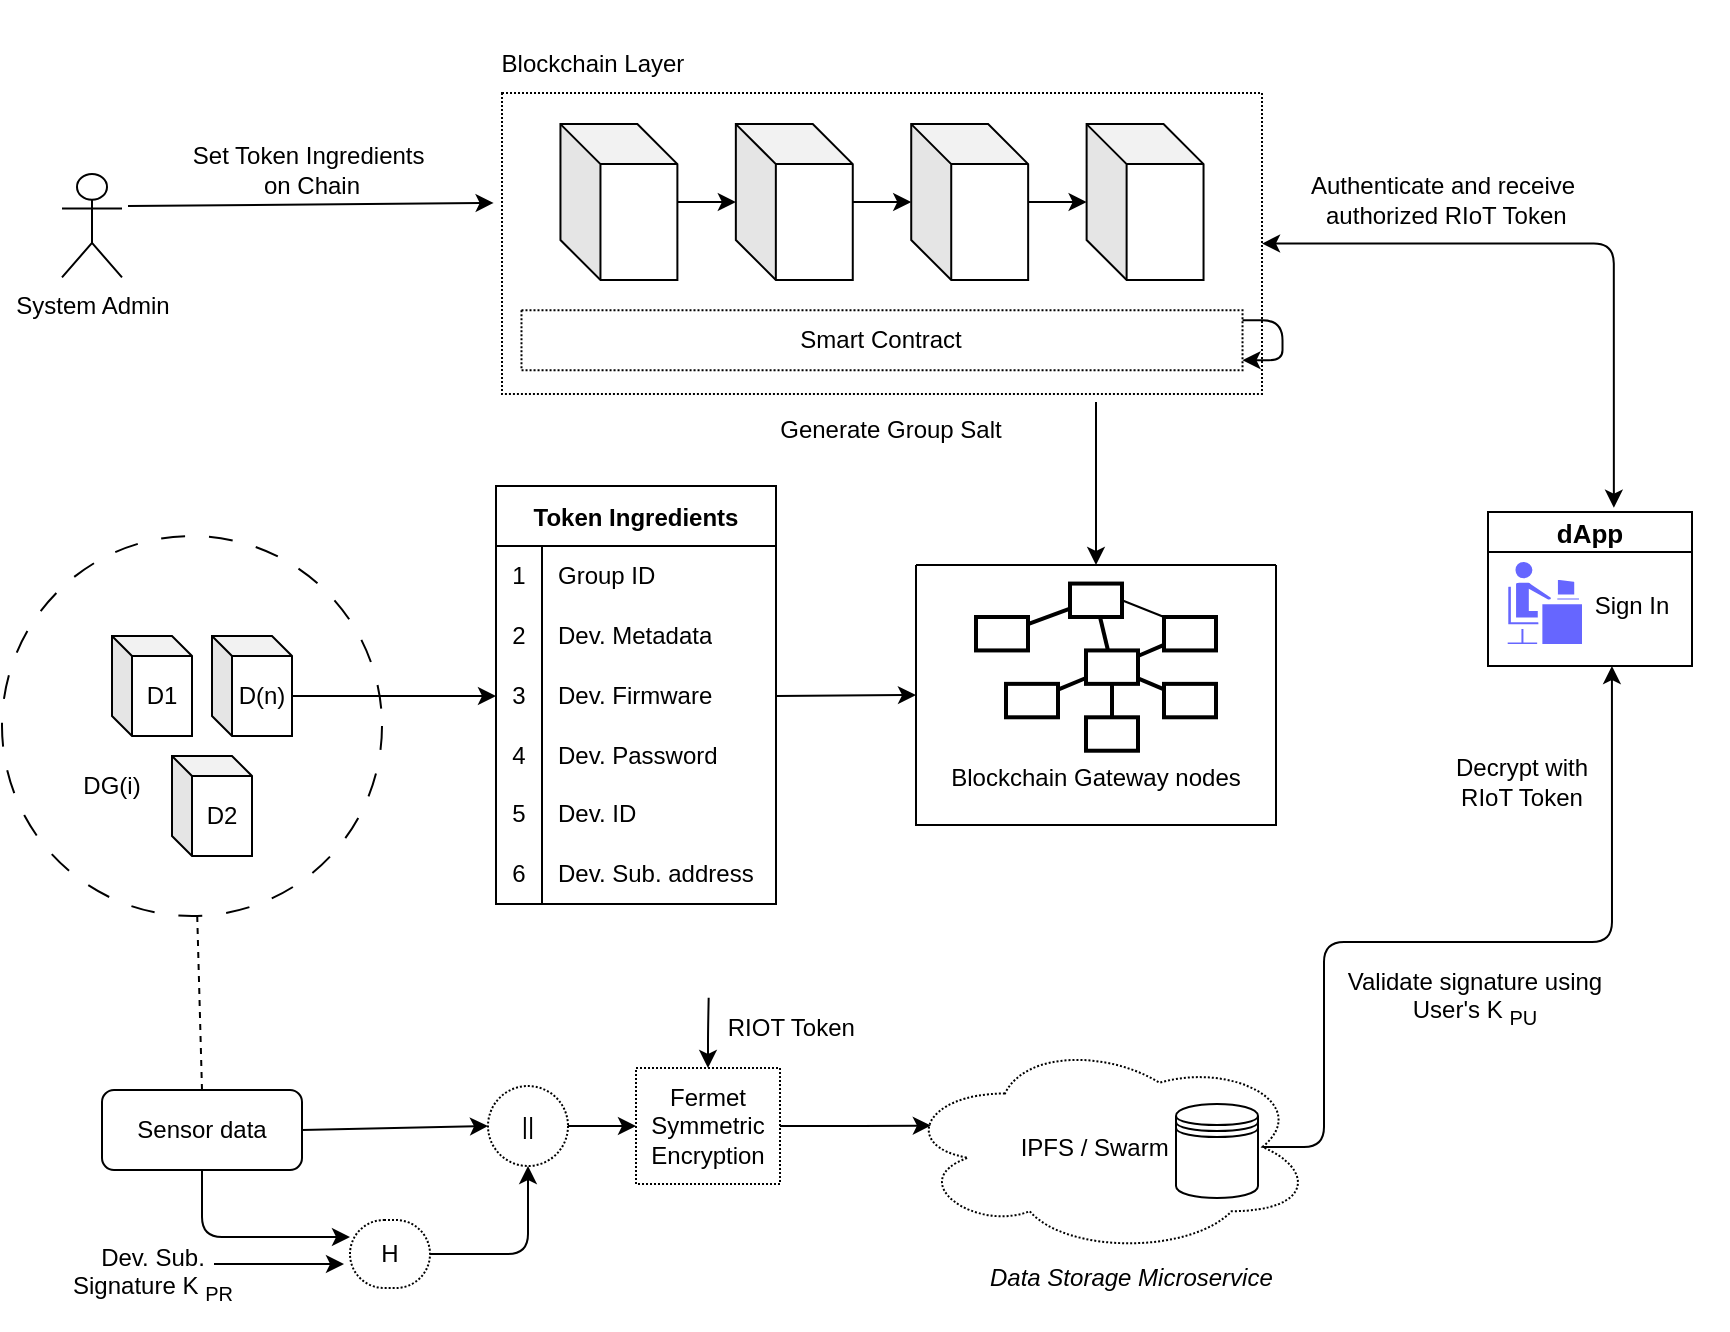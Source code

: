 <mxfile><diagram id="PvkLopsLzcN41GxACe0o" name="Page-1"><mxGraphModel dx="918" dy="809" grid="0" gridSize="10" guides="1" tooltips="1" connect="1" arrows="1" fold="1" page="0" pageScale="1" pageWidth="827" pageHeight="1169" background="none" math="0" shadow="0"><root><mxCell id="0"/><mxCell id="1" parent="0"/><mxCell id="53" style="edgeStyle=none;html=1;exitX=0;exitY=0;exitDx=40;exitDy=30;exitPerimeter=0;entryX=0;entryY=0.5;entryDx=0;entryDy=0;" parent="1" source="5" target="50" edge="1"><mxGeometry relative="1" as="geometry"><mxPoint x="320" y="320" as="targetPoint"/></mxGeometry></mxCell><mxCell id="182" style="edgeStyle=orthogonalEdgeStyle;html=1;exitX=0.5;exitY=1;exitDx=0;exitDy=0;startArrow=none;startFill=0;endArrow=classic;endFill=1;entryX=0;entryY=0.25;entryDx=0;entryDy=0;" parent="1" source="13" target="181" edge="1"><mxGeometry relative="1" as="geometry"><mxPoint x="195.692" y="620" as="targetPoint"/></mxGeometry></mxCell><mxCell id="13" value="&lt;font color=&quot;#000000&quot;&gt;Sensor data&lt;/font&gt;" style="rounded=1;whiteSpace=wrap;html=1;fillStyle=auto;fontColor=#f3ecec;fillColor=none;" parent="1" vertex="1"><mxGeometry x="200" y="492" width="100" height="40" as="geometry"/></mxCell><mxCell id="43" value="Token Ingredients" style="shape=table;startSize=30;container=1;collapsible=0;childLayout=tableLayout;fixedRows=1;rowLines=0;fontStyle=1;" parent="1" vertex="1"><mxGeometry x="397" y="190" width="140" height="209" as="geometry"/></mxCell><mxCell id="44" value="" style="shape=tableRow;horizontal=0;startSize=0;swimlaneHead=0;swimlaneBody=0;top=0;left=0;bottom=0;right=0;collapsible=0;dropTarget=0;fillColor=none;points=[[0,0.5],[1,0.5]];portConstraint=eastwest;" parent="43" vertex="1"><mxGeometry y="30" width="140" height="30" as="geometry"/></mxCell><mxCell id="45" value="1" style="shape=partialRectangle;html=1;whiteSpace=wrap;connectable=0;fillColor=none;top=0;left=0;bottom=0;right=0;overflow=hidden;pointerEvents=1;" parent="44" vertex="1"><mxGeometry width="23" height="30" as="geometry"><mxRectangle width="23" height="30" as="alternateBounds"/></mxGeometry></mxCell><mxCell id="46" value="Group ID" style="shape=partialRectangle;html=1;whiteSpace=wrap;connectable=0;fillColor=none;top=0;left=0;bottom=0;right=0;align=left;spacingLeft=6;overflow=hidden;" parent="44" vertex="1"><mxGeometry x="23" width="117" height="30" as="geometry"><mxRectangle width="117" height="30" as="alternateBounds"/></mxGeometry></mxCell><mxCell id="47" value="" style="shape=tableRow;horizontal=0;startSize=0;swimlaneHead=0;swimlaneBody=0;top=0;left=0;bottom=0;right=0;collapsible=0;dropTarget=0;fillColor=none;points=[[0,0.5],[1,0.5]];portConstraint=eastwest;" parent="43" vertex="1"><mxGeometry y="60" width="140" height="30" as="geometry"/></mxCell><mxCell id="48" value="2" style="shape=partialRectangle;html=1;whiteSpace=wrap;connectable=0;fillColor=none;top=0;left=0;bottom=0;right=0;overflow=hidden;" parent="47" vertex="1"><mxGeometry width="23" height="30" as="geometry"><mxRectangle width="23" height="30" as="alternateBounds"/></mxGeometry></mxCell><mxCell id="49" value="Dev. Metadata" style="shape=partialRectangle;html=1;whiteSpace=wrap;connectable=0;fillColor=none;top=0;left=0;bottom=0;right=0;align=left;spacingLeft=6;overflow=hidden;" parent="47" vertex="1"><mxGeometry x="23" width="117" height="30" as="geometry"><mxRectangle width="117" height="30" as="alternateBounds"/></mxGeometry></mxCell><mxCell id="50" value="" style="shape=tableRow;horizontal=0;startSize=0;swimlaneHead=0;swimlaneBody=0;top=0;left=0;bottom=0;right=0;collapsible=0;dropTarget=0;fillColor=none;points=[[0,0.5],[1,0.5]];portConstraint=eastwest;" parent="43" vertex="1"><mxGeometry y="90" width="140" height="30" as="geometry"/></mxCell><mxCell id="51" value="3" style="shape=partialRectangle;html=1;whiteSpace=wrap;connectable=0;fillColor=none;top=0;left=0;bottom=0;right=0;overflow=hidden;" parent="50" vertex="1"><mxGeometry width="23" height="30" as="geometry"><mxRectangle width="23" height="30" as="alternateBounds"/></mxGeometry></mxCell><mxCell id="52" value="Dev. Firmware" style="shape=partialRectangle;html=1;whiteSpace=wrap;connectable=0;fillColor=none;top=0;left=0;bottom=0;right=0;align=left;spacingLeft=6;overflow=hidden;" parent="50" vertex="1"><mxGeometry x="23" width="117" height="30" as="geometry"><mxRectangle width="117" height="30" as="alternateBounds"/></mxGeometry></mxCell><mxCell id="54" style="shape=tableRow;horizontal=0;startSize=0;swimlaneHead=0;swimlaneBody=0;top=0;left=0;bottom=0;right=0;collapsible=0;dropTarget=0;fillColor=none;points=[[0,0.5],[1,0.5]];portConstraint=eastwest;" parent="43" vertex="1"><mxGeometry y="120" width="140" height="29" as="geometry"/></mxCell><mxCell id="55" value="4" style="shape=partialRectangle;html=1;whiteSpace=wrap;connectable=0;fillColor=none;top=0;left=0;bottom=0;right=0;overflow=hidden;" parent="54" vertex="1"><mxGeometry width="23" height="29" as="geometry"><mxRectangle width="23" height="29" as="alternateBounds"/></mxGeometry></mxCell><mxCell id="56" value="Dev. Password" style="shape=partialRectangle;html=1;whiteSpace=wrap;connectable=0;fillColor=none;top=0;left=0;bottom=0;right=0;align=left;spacingLeft=6;overflow=hidden;" parent="54" vertex="1"><mxGeometry x="23" width="117" height="29" as="geometry"><mxRectangle width="117" height="29" as="alternateBounds"/></mxGeometry></mxCell><mxCell id="57" style="shape=tableRow;horizontal=0;startSize=0;swimlaneHead=0;swimlaneBody=0;top=0;left=0;bottom=0;right=0;collapsible=0;dropTarget=0;fillColor=none;points=[[0,0.5],[1,0.5]];portConstraint=eastwest;" parent="43" vertex="1"><mxGeometry y="149" width="140" height="30" as="geometry"/></mxCell><mxCell id="58" value="5" style="shape=partialRectangle;html=1;whiteSpace=wrap;connectable=0;fillColor=none;top=0;left=0;bottom=0;right=0;overflow=hidden;" parent="57" vertex="1"><mxGeometry width="23" height="30" as="geometry"><mxRectangle width="23" height="30" as="alternateBounds"/></mxGeometry></mxCell><mxCell id="59" value="Dev. ID" style="shape=partialRectangle;html=1;whiteSpace=wrap;connectable=0;fillColor=none;top=0;left=0;bottom=0;right=0;align=left;spacingLeft=6;overflow=hidden;" parent="57" vertex="1"><mxGeometry x="23" width="117" height="30" as="geometry"><mxRectangle width="117" height="30" as="alternateBounds"/></mxGeometry></mxCell><mxCell id="60" style="shape=tableRow;horizontal=0;startSize=0;swimlaneHead=0;swimlaneBody=0;top=0;left=0;bottom=0;right=0;collapsible=0;dropTarget=0;fillColor=none;points=[[0,0.5],[1,0.5]];portConstraint=eastwest;" parent="43" vertex="1"><mxGeometry y="179" width="140" height="30" as="geometry"/></mxCell><mxCell id="61" value="6" style="shape=partialRectangle;html=1;whiteSpace=wrap;connectable=0;fillColor=none;top=0;left=0;bottom=0;right=0;overflow=hidden;" parent="60" vertex="1"><mxGeometry width="23" height="30" as="geometry"><mxRectangle width="23" height="30" as="alternateBounds"/></mxGeometry></mxCell><mxCell id="62" value="Dev. Sub. address" style="shape=partialRectangle;html=1;whiteSpace=wrap;connectable=0;fillColor=none;top=0;left=0;bottom=0;right=0;align=left;spacingLeft=6;overflow=hidden;" parent="60" vertex="1"><mxGeometry x="23" width="117" height="30" as="geometry"><mxRectangle width="117" height="30" as="alternateBounds"/></mxGeometry></mxCell><mxCell id="116" style="edgeStyle=none;html=1;strokeColor=#000000;fontColor=#000000;entryX=-0.011;entryY=0.365;entryDx=0;entryDy=0;entryPerimeter=0;" parent="1" target="152" edge="1"><mxGeometry relative="1" as="geometry"><mxPoint x="390" y="-50" as="targetPoint"/><mxPoint x="213" y="50" as="sourcePoint"/></mxGeometry></mxCell><mxCell id="64" value="System Admin" style="shape=umlActor;verticalLabelPosition=bottom;verticalAlign=top;html=1;outlineConnect=0;" parent="1" vertex="1"><mxGeometry x="180" y="34" width="30" height="51.67" as="geometry"/></mxCell><mxCell id="134" value="&lt;font color=&quot;#000000&quot;&gt;Authenticate and receive&lt;br&gt;&amp;nbsp;authorized RIoT Token&lt;/font&gt;" style="text;html=1;align=center;verticalAlign=middle;resizable=0;points=[];autosize=1;strokeColor=none;fillColor=none;fontColor=#FFFFFF;" parent="1" vertex="1"><mxGeometry x="795" y="26" width="150" height="41" as="geometry"/></mxCell><mxCell id="171" value="Decrypt with RIoT Token" style="text;html=1;strokeColor=none;fillColor=none;align=center;verticalAlign=middle;whiteSpace=wrap;rounded=0;dashed=1;dashPattern=1 1;" parent="1" vertex="1"><mxGeometry x="865" y="323" width="90" height="30" as="geometry"/></mxCell><mxCell id="173" value="" style="group;" parent="1" vertex="1" connectable="0"><mxGeometry x="400" y="-53" width="380" height="234" as="geometry"/></mxCell><mxCell id="119" value="&lt;font color=&quot;#000000&quot;&gt;Blockchain Layer&lt;/font&gt;" style="text;html=1;strokeColor=none;fillColor=none;align=center;verticalAlign=middle;whiteSpace=wrap;rounded=0;dashed=1;dashPattern=1 1;labelBackgroundColor=none;fillStyle=dots;fontColor=#FFFFFF;" parent="173" vertex="1"><mxGeometry x="-12.667" y="9" width="116.923" height="46.539" as="geometry"/></mxCell><mxCell id="152" value="" style="rounded=0;whiteSpace=wrap;html=1;dashed=1;dashPattern=1 1;" parent="173" vertex="1"><mxGeometry y="46.54" width="380" height="150.46" as="geometry"/></mxCell><mxCell id="141" value="Smart Contract" style="text;html=1;strokeColor=none;fillColor=none;align=center;verticalAlign=middle;whiteSpace=wrap;rounded=0;" parent="173" vertex="1"><mxGeometry x="136.41" y="146.861" width="107.179" height="46.539" as="geometry"/></mxCell><mxCell id="144" value="" style="shape=cube;whiteSpace=wrap;html=1;boundedLbl=1;backgroundOutline=1;darkOpacity=0.05;darkOpacity2=0.1;size=20;" parent="173" vertex="1"><mxGeometry x="29.231" y="62.05" width="58.462" height="77.95" as="geometry"/></mxCell><mxCell id="146" value="" style="shape=cube;whiteSpace=wrap;html=1;boundedLbl=1;backgroundOutline=1;darkOpacity=0.05;darkOpacity2=0.1;size=20;" parent="173" vertex="1"><mxGeometry x="116.923" y="62.05" width="58.462" height="77.95" as="geometry"/></mxCell><mxCell id="147" value="" style="edgeStyle=none;html=1;" parent="173" source="144" target="146" edge="1"><mxGeometry relative="1" as="geometry"/></mxCell><mxCell id="148" value="" style="shape=cube;whiteSpace=wrap;html=1;boundedLbl=1;backgroundOutline=1;darkOpacity=0.05;darkOpacity2=0.1;size=20;" parent="173" vertex="1"><mxGeometry x="204.615" y="62.05" width="58.462" height="77.95" as="geometry"/></mxCell><mxCell id="149" value="" style="edgeStyle=none;html=1;" parent="173" source="146" target="148" edge="1"><mxGeometry relative="1" as="geometry"/></mxCell><mxCell id="150" value="" style="shape=cube;whiteSpace=wrap;html=1;boundedLbl=1;backgroundOutline=1;darkOpacity=0.05;darkOpacity2=0.1;size=20;direction=east;" parent="173" vertex="1"><mxGeometry x="292.308" y="62.05" width="58.462" height="77.95" as="geometry"/></mxCell><mxCell id="151" value="" style="edgeStyle=none;html=1;" parent="173" source="148" target="150" edge="1"><mxGeometry relative="1" as="geometry"/></mxCell><mxCell id="198" value="" style="rounded=0;whiteSpace=wrap;html=1;dashed=1;dashPattern=1 1;fillColor=none;" parent="173" vertex="1"><mxGeometry x="9.744" y="155.13" width="360.513" height="30" as="geometry"/></mxCell><mxCell id="199" style="edgeStyle=elbowEdgeStyle;html=1;startArrow=none;startFill=0;endArrow=classic;endFill=1;" parent="173" source="198" target="198" edge="1"><mxGeometry relative="1" as="geometry"/></mxCell><mxCell id="200" value="Generate Group Salt" style="text;html=1;strokeColor=none;fillColor=none;align=center;verticalAlign=middle;whiteSpace=wrap;rounded=0;dashed=1;dashPattern=1 1;" parent="173" vertex="1"><mxGeometry x="136.41" y="200.0" width="116.923" height="30" as="geometry"/></mxCell><mxCell id="183" style="html=1;exitX=1;exitY=0.5;exitDx=0;exitDy=0;entryX=0.5;entryY=1;entryDx=0;entryDy=0;startArrow=none;startFill=0;endArrow=classic;endFill=1;" parent="1" source="181" target="205" edge="1"><mxGeometry relative="1" as="geometry"><mxPoint x="340.0" y="623" as="targetPoint"/><Array as="points"><mxPoint x="413" y="574"/></Array></mxGeometry></mxCell><mxCell id="181" value="H" style="rounded=1;whiteSpace=wrap;html=1;dashed=1;dashPattern=1 1;fillColor=none;arcSize=50;" parent="1" vertex="1"><mxGeometry x="324" y="557" width="40" height="34" as="geometry"/></mxCell><mxCell id="201" value="" style="endArrow=classic;html=1;" parent="1" edge="1"><mxGeometry width="50" height="50" relative="1" as="geometry"><mxPoint x="256" y="579" as="sourcePoint"/><mxPoint x="321" y="579" as="targetPoint"/></mxGeometry></mxCell><mxCell id="202" value="Dev. Sub. Signature K &lt;sub&gt;PR&lt;/sub&gt;" style="text;html=1;strokeColor=none;fillColor=none;align=center;verticalAlign=middle;whiteSpace=wrap;rounded=0;dashed=1;dashPattern=1 1;" parent="1" vertex="1"><mxGeometry x="183" y="569" width="85" height="30" as="geometry"/></mxCell><mxCell id="204" value="" style="endArrow=classic;html=1;exitX=1;exitY=0.5;exitDx=0;exitDy=0;entryX=0;entryY=0.5;entryDx=0;entryDy=0;" parent="1" source="13" target="205" edge="1"><mxGeometry width="50" height="50" relative="1" as="geometry"><mxPoint x="250" y="570" as="sourcePoint"/><mxPoint x="300" y="530" as="targetPoint"/></mxGeometry></mxCell><mxCell id="207" style="edgeStyle=elbowEdgeStyle;html=1;entryX=0;entryY=0.5;entryDx=0;entryDy=0;startArrow=none;startFill=0;endArrow=classic;endFill=1;" parent="1" source="205" target="206" edge="1"><mxGeometry relative="1" as="geometry"/></mxCell><mxCell id="205" value="||" style="ellipse;whiteSpace=wrap;html=1;aspect=fixed;dashed=1;dashPattern=1 1;fillColor=none;" parent="1" vertex="1"><mxGeometry x="393" y="490" width="40" height="40" as="geometry"/></mxCell><mxCell id="242" style="edgeStyle=orthogonalEdgeStyle;html=1;exitX=1;exitY=0.5;exitDx=0;exitDy=0;entryX=0.07;entryY=0.4;entryDx=0;entryDy=0;entryPerimeter=0;startArrow=none;startFill=0;elbow=vertical;" parent="1" source="206" target="212" edge="1"><mxGeometry relative="1" as="geometry"/></mxCell><mxCell id="247" style="edgeStyle=orthogonalEdgeStyle;html=1;exitX=0.5;exitY=0;exitDx=0;exitDy=0;startArrow=classic;startFill=1;endArrow=none;endFill=0;elbow=vertical;" parent="1" source="206" edge="1"><mxGeometry relative="1" as="geometry"><mxPoint x="503.333" y="445.833" as="targetPoint"/></mxGeometry></mxCell><mxCell id="206" value="Fermet Symmetric Encryption" style="rounded=0;whiteSpace=wrap;html=1;dashed=1;dashPattern=1 1;fillColor=none;" parent="1" vertex="1"><mxGeometry x="467" y="481" width="72" height="58" as="geometry"/></mxCell><mxCell id="208" value="&amp;nbsp;RIOT Token" style="text;html=1;strokeColor=none;fillColor=none;align=center;verticalAlign=middle;whiteSpace=wrap;rounded=0;dashed=1;dashPattern=1 1;" parent="1" vertex="1"><mxGeometry x="463" y="446" width="160" height="30" as="geometry"/></mxCell><mxCell id="209" value="" style="endArrow=none;dashed=1;html=1;exitX=0.5;exitY=0;exitDx=0;exitDy=0;" parent="1" source="13" target="6" edge="1"><mxGeometry width="50" height="50" relative="1" as="geometry"><mxPoint x="180" y="490" as="sourcePoint"/><mxPoint x="230" y="440" as="targetPoint"/></mxGeometry></mxCell><mxCell id="234" style="edgeStyle=orthogonalEdgeStyle;html=1;exitX=0.875;exitY=0.5;exitDx=0;exitDy=0;exitPerimeter=0;entryX=0.5;entryY=1;entryDx=0;entryDy=0;elbow=vertical;" parent="1" source="212" target="131" edge="1"><mxGeometry relative="1" as="geometry"><Array as="points"><mxPoint x="811" y="521"/><mxPoint x="811" y="418"/><mxPoint x="955" y="418"/></Array></mxGeometry></mxCell><mxCell id="212" value="IPFS / Swarm&amp;nbsp; &amp;nbsp;&amp;nbsp;" style="ellipse;shape=cloud;whiteSpace=wrap;html=1;dashed=1;dashPattern=1 1;fillColor=none;" parent="1" vertex="1"><mxGeometry x="600" y="467" width="206" height="107" as="geometry"/></mxCell><mxCell id="10" value="&lt;font color=&quot;#ffffff&quot;&gt;DB&lt;/font&gt;" style="shape=datastore;whiteSpace=wrap;html=1;fillStyle=auto;strokeColor=default;fontSize=20;fontColor=#FF0000;fillColor=none;gradientColor=none;" parent="1" vertex="1"><mxGeometry x="737" y="499" width="41" height="47" as="geometry"/></mxCell><mxCell id="214" value="&lt;i style=&quot;border-color: rgb(0, 0, 0); font-family: Helvetica; font-size: 12px; font-variant-ligatures: normal; font-variant-caps: normal; font-weight: 400; letter-spacing: normal; orphans: 2; text-align: center; text-indent: 0px; text-transform: none; widows: 2; word-spacing: 0px; -webkit-text-stroke-width: 0px; text-decoration-thickness: initial; text-decoration-style: initial; text-decoration-color: initial;&quot;&gt;&lt;font color=&quot;#000000&quot; style=&quot;border-color: rgb(0, 0, 0); font-size: 12px;&quot;&gt;Data Storage Microservice&lt;/font&gt;&lt;/i&gt;" style="text;whiteSpace=wrap;html=1;fontColor=#FFFFFF;" parent="1" vertex="1"><mxGeometry x="642" y="572" width="170" height="40" as="geometry"/></mxCell><mxCell id="215" value="Validate signature using User's K &lt;sub&gt;PU&lt;/sub&gt;" style="text;html=1;strokeColor=none;fillColor=none;align=center;verticalAlign=middle;whiteSpace=wrap;rounded=0;dashed=1;dashPattern=1 1;" parent="1" vertex="1"><mxGeometry x="818" y="431" width="137" height="30" as="geometry"/></mxCell><mxCell id="172" value="" style="group;" parent="1" vertex="1" connectable="0"><mxGeometry x="607" y="229.5" width="180" height="130" as="geometry"/></mxCell><mxCell id="166" value="" style="swimlane;startSize=0;" parent="172" vertex="1"><mxGeometry width="180" height="130" as="geometry"/></mxCell><mxCell id="167" value="Blockchain Gateway nodes" style="text;html=1;strokeColor=none;fillColor=none;align=center;verticalAlign=middle;whiteSpace=wrap;rounded=0;" parent="166" vertex="1"><mxGeometry x="10" y="92.857" width="160" height="27.857" as="geometry"/></mxCell><mxCell id="169" value="" style="group;" parent="172" vertex="1" connectable="0"><mxGeometry x="30" y="9.286" width="120" height="83.571" as="geometry"/></mxCell><mxCell id="177" style="edgeStyle=none;html=1;exitX=1;exitY=0.5;exitDx=0;exitDy=0;entryX=0;entryY=0;entryDx=0;entryDy=0;endArrow=none;endFill=0;" parent="169" source="153" target="155" edge="1"><mxGeometry relative="1" as="geometry"/></mxCell><mxCell id="153" value="" style="strokeWidth=2;dashed=0;align=center;fontSize=8;shape=rect;fillColor=none;strokeColor=#000000;" parent="169" vertex="1"><mxGeometry x="47" width="26" height="16.714" as="geometry"/></mxCell><mxCell id="154" value="" style="strokeWidth=2;dashed=0;align=center;fontSize=8;shape=rect;fillColor=none;strokeColor=#000000;" parent="169" vertex="1"><mxGeometry y="16.714" width="26" height="16.714" as="geometry"/></mxCell><mxCell id="155" value="" style="strokeWidth=2;dashed=0;align=center;fontSize=8;shape=rect;fillColor=none;strokeColor=#000000;" parent="169" vertex="1"><mxGeometry x="94" y="16.714" width="26" height="16.714" as="geometry"/></mxCell><mxCell id="156" value="" style="strokeWidth=2;dashed=0;align=center;fontSize=8;shape=rect;fillColor=none;strokeColor=#000000;" parent="169" vertex="1"><mxGeometry x="15" y="50.143" width="26" height="16.714" as="geometry"/></mxCell><mxCell id="157" value="" style="strokeWidth=2;dashed=0;align=center;fontSize=8;shape=rect;fillColor=none;strokeColor=#000000;" parent="169" vertex="1"><mxGeometry x="94" y="50.143" width="26" height="16.714" as="geometry"/></mxCell><mxCell id="158" value="" style="strokeWidth=2;dashed=0;align=center;fontSize=8;shape=rect;fillColor=none;strokeColor=#000000;" parent="169" vertex="1"><mxGeometry x="55" y="66.857" width="26" height="16.714" as="geometry"/></mxCell><mxCell id="159" value="" style="strokeWidth=2;dashed=0;align=center;fontSize=8;shape=rect;fillColor=none;strokeColor=#000000;" parent="169" vertex="1"><mxGeometry x="55" y="33.429" width="26" height="16.714" as="geometry"/></mxCell><mxCell id="160" value="" style="edgeStyle=none;endArrow=none;dashed=0;html=1;strokeWidth=2;" parent="169" source="159" target="153" edge="1"><mxGeometry relative="1" as="geometry"/></mxCell><mxCell id="161" value="" style="edgeStyle=none;endArrow=none;dashed=0;html=1;strokeWidth=2;exitX=0;exitY=0.75;exitDx=0;exitDy=0;" parent="169" source="153" target="154" edge="1"><mxGeometry relative="1" as="geometry"/></mxCell><mxCell id="162" value="" style="edgeStyle=none;endArrow=none;dashed=0;html=1;strokeWidth=2;" parent="169" source="159" target="155" edge="1"><mxGeometry relative="1" as="geometry"/></mxCell><mxCell id="163" value="" style="edgeStyle=none;endArrow=none;dashed=0;html=1;strokeWidth=2;" parent="169" source="159" target="156" edge="1"><mxGeometry relative="1" as="geometry"/></mxCell><mxCell id="164" value="" style="edgeStyle=none;endArrow=none;dashed=0;html=1;strokeWidth=2;" parent="169" source="159" target="157" edge="1"><mxGeometry relative="1" as="geometry"/></mxCell><mxCell id="165" value="" style="edgeStyle=none;endArrow=none;dashed=0;html=1;strokeWidth=2;" parent="169" source="159" target="158" edge="1"><mxGeometry relative="1" as="geometry"/></mxCell><mxCell id="217" style="edgeStyle=none;html=1;exitX=1;exitY=0.5;exitDx=0;exitDy=0;entryX=0;entryY=0.5;entryDx=0;entryDy=0;" parent="1" source="50" target="166" edge="1"><mxGeometry relative="1" as="geometry"><mxPoint x="609" y="265" as="targetPoint"/></mxGeometry></mxCell><mxCell id="218" style="edgeStyle=none;html=1;entryX=0.5;entryY=0;entryDx=0;entryDy=0;" parent="1" target="166" edge="1"><mxGeometry relative="1" as="geometry"><mxPoint x="693" y="203" as="targetPoint"/><mxPoint x="697" y="148" as="sourcePoint"/></mxGeometry></mxCell><mxCell id="222" value="&lt;span style=&quot;&quot;&gt;Set Token&amp;nbsp;&lt;/span&gt;&lt;span style=&quot;&quot;&gt;Ingredients&amp;nbsp;&lt;br&gt;&lt;/span&gt;&lt;span style=&quot;&quot;&gt;on Chain&lt;/span&gt;" style="text;strokeColor=none;align=center;fillColor=none;html=1;verticalAlign=middle;whiteSpace=wrap;rounded=0;" parent="1" vertex="1"><mxGeometry x="233" y="17" width="144" height="30" as="geometry"/></mxCell><mxCell id="227" value="" style="group" parent="1" vertex="1" connectable="0"><mxGeometry x="893" y="190" width="120" height="90" as="geometry"/></mxCell><mxCell id="130" value="dApp" style="swimlane;fillStyle=solid;strokeColor=default;fontSize=13;fontColor=#000000;fillColor=none;gradientColor=none;startSize=20;container=0;" parent="227" vertex="1"><mxGeometry y="13" width="102" height="77" as="geometry"/></mxCell><mxCell id="131" value="&lt;font style=&quot;font-size: 12px;&quot;&gt;&lt;br&gt;&lt;/font&gt;" style="text;html=1;strokeColor=none;fillColor=none;align=center;verticalAlign=middle;whiteSpace=wrap;rounded=0;fillStyle=solid;fontSize=22;fontColor=#FF0000;" parent="227" vertex="1"><mxGeometry x="3.93" y="20" width="116.07" height="70" as="geometry"/></mxCell><mxCell id="136" value="" style="shape=mxgraph.cisco.people.androgenous_person;html=1;pointerEvents=1;dashed=0;fillColor=#6666FF;strokeColor=#ffffff;strokeWidth=2;verticalLabelPosition=bottom;verticalAlign=top;align=center;outlineConnect=0;fillStyle=solid;fontSize=22;fontColor=#000000;" parent="227" vertex="1"><mxGeometry x="8.85" y="37" width="39.15" height="43" as="geometry"/></mxCell><mxCell id="139" value="&lt;font color=&quot;#000000&quot;&gt;Sign In&lt;/font&gt;" style="text;html=1;strokeColor=none;fillColor=none;align=center;verticalAlign=middle;whiteSpace=wrap;rounded=0;dashed=1;dashPattern=1 1;labelBackgroundColor=none;fillStyle=dots;fontColor=#FFFFFF;" parent="227" vertex="1"><mxGeometry x="42" y="40" width="60" height="40" as="geometry"/></mxCell><mxCell id="229" value="" style="group" parent="1" vertex="1" connectable="0"><mxGeometry x="150" y="215" width="190" height="190" as="geometry"/></mxCell><mxCell id="6" value="" style="ellipse;whiteSpace=wrap;html=1;aspect=fixed;dashed=1;dashPattern=12 12;fillColor=none;" parent="229" vertex="1"><mxGeometry width="190" height="190" as="geometry"/></mxCell><mxCell id="2" value="D1" style="shape=cube;whiteSpace=wrap;html=1;boundedLbl=1;backgroundOutline=1;darkOpacity=0.05;darkOpacity2=0.1;size=10;fillColor=none;" parent="229" vertex="1"><mxGeometry x="55" y="50" width="40" height="50" as="geometry"/></mxCell><mxCell id="4" value="D2" style="shape=cube;whiteSpace=wrap;html=1;boundedLbl=1;backgroundOutline=1;darkOpacity=0.05;darkOpacity2=0.1;size=10;fillColor=none;" parent="229" vertex="1"><mxGeometry x="85" y="110" width="40" height="50" as="geometry"/></mxCell><mxCell id="5" value="D(n)" style="shape=cube;whiteSpace=wrap;html=1;boundedLbl=1;backgroundOutline=1;darkOpacity=0.05;darkOpacity2=0.1;size=10;fillColor=none;" parent="229" vertex="1"><mxGeometry x="105" y="50" width="40" height="50" as="geometry"/></mxCell><mxCell id="7" value="DG(i)" style="text;html=1;strokeColor=none;fillColor=none;align=center;verticalAlign=middle;whiteSpace=wrap;rounded=0;dashed=1;dashPattern=12 12;" parent="229" vertex="1"><mxGeometry x="25" y="110" width="60" height="30" as="geometry"/></mxCell><mxCell id="232" style="edgeStyle=orthogonalEdgeStyle;html=1;exitX=1;exitY=0.5;exitDx=0;exitDy=0;entryX=0.617;entryY=-0.028;entryDx=0;entryDy=0;entryPerimeter=0;elbow=vertical;startArrow=classic;startFill=1;" parent="1" source="152" target="130" edge="1"><mxGeometry relative="1" as="geometry"><Array as="points"><mxPoint x="956" y="69"/></Array></mxGeometry></mxCell></root></mxGraphModel></diagram></mxfile>
